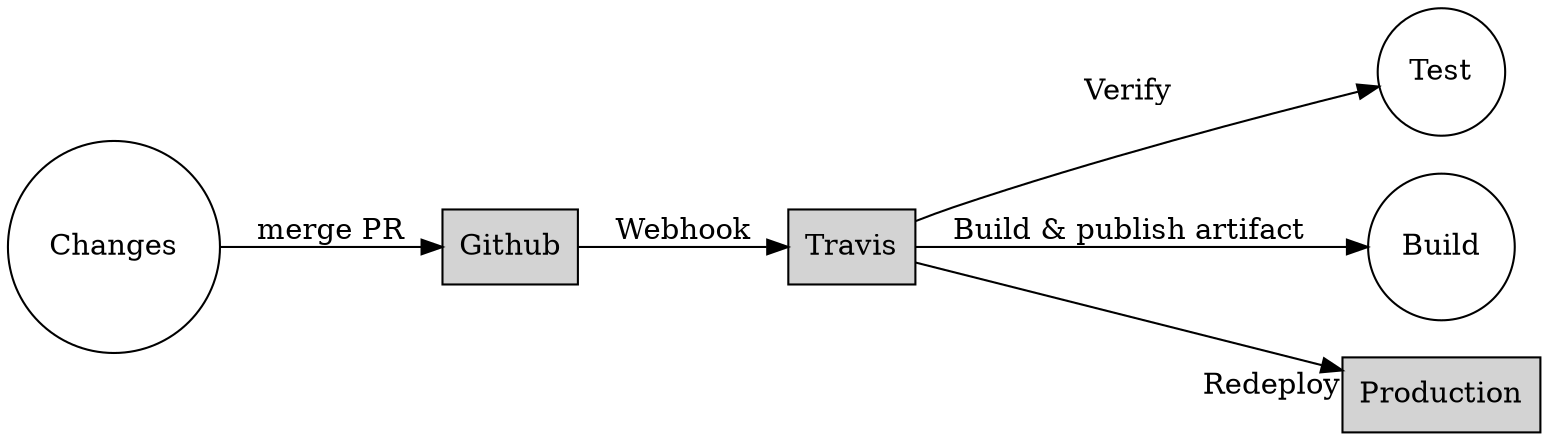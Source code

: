 digraph G {
  rankdir=LR;

  node[shape=circle];
  Changes;
  Test;
  Build;

  node[style=filled,shape="box"];
  Github;
  Travis;
  Production;

  Changes -> Github[label="merge PR"];
  Github -> Travis[label="Webhook"];
  Travis -> Test[label="Verify"];
  Travis -> Build[label="Build & publish artifact"];
  Travis -> Production[headlabel="Redeploy"];

  labelloc=t;
  fontsize=24;
}
